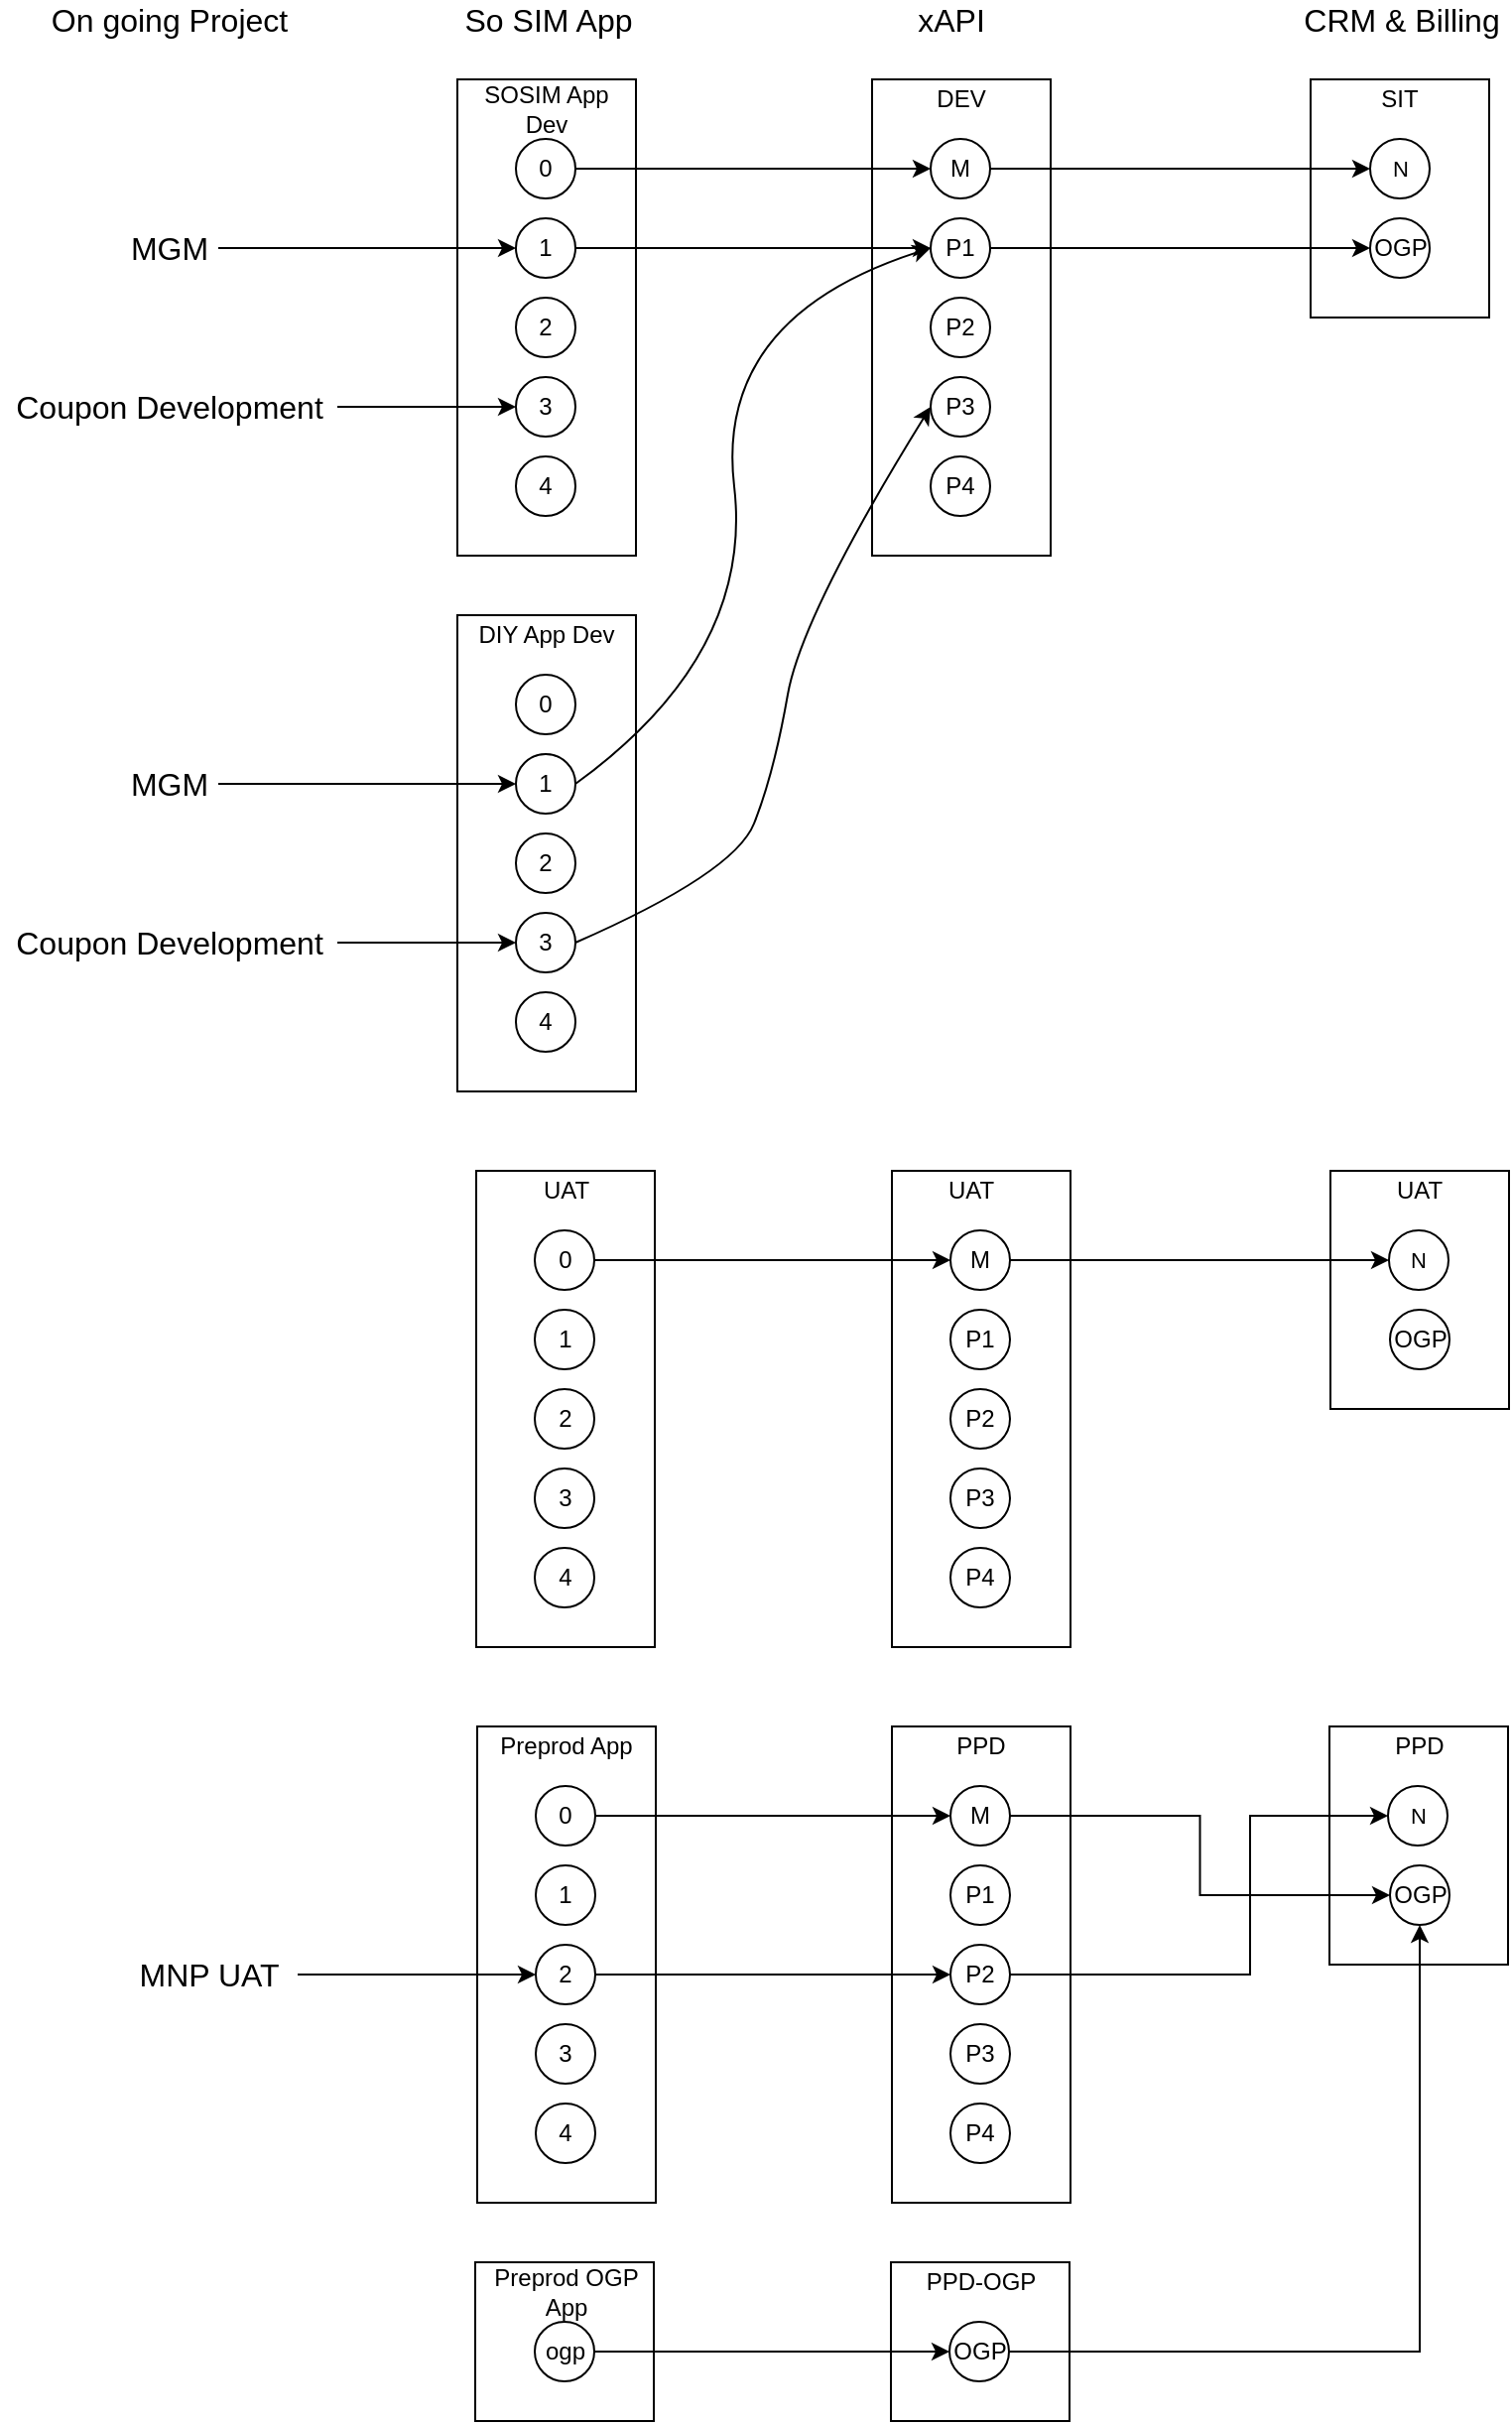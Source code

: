 <mxfile version="14.5.8" type="github">
  <diagram id="SGdaD_TXG3CUPc7qYm1k" name="Page-1">
    <mxGraphModel dx="1248" dy="654" grid="1" gridSize="10" guides="1" tooltips="1" connect="1" arrows="1" fold="1" page="1" pageScale="1" pageWidth="827" pageHeight="1169" math="0" shadow="0">
      <root>
        <mxCell id="0" />
        <mxCell id="1" parent="0" />
        <mxCell id="o-3EE55-kmr8AlU0Wy5A-6" value="So SIM App" style="text;html=1;align=center;verticalAlign=middle;resizable=0;points=[];autosize=1;strokeColor=none;fontSize=16;" vertex="1" parent="1">
          <mxGeometry x="255.5" y="40" width="100" height="20" as="geometry" />
        </mxCell>
        <mxCell id="o-3EE55-kmr8AlU0Wy5A-7" value="xAPI" style="text;html=1;align=center;verticalAlign=middle;resizable=0;points=[];autosize=1;strokeColor=none;fontSize=16;" vertex="1" parent="1">
          <mxGeometry x="484" y="40" width="50" height="20" as="geometry" />
        </mxCell>
        <mxCell id="o-3EE55-kmr8AlU0Wy5A-8" value="CRM &amp;amp; Billing" style="text;html=1;align=center;verticalAlign=middle;resizable=0;points=[];autosize=1;strokeColor=none;fontSize=16;" vertex="1" parent="1">
          <mxGeometry x="680.5" y="40" width="110" height="20" as="geometry" />
        </mxCell>
        <mxCell id="o-3EE55-kmr8AlU0Wy5A-18" value="" style="rounded=0;whiteSpace=wrap;html=1;gradientColor=none;" vertex="1" parent="1">
          <mxGeometry x="479.5" y="630" width="90" height="240" as="geometry" />
        </mxCell>
        <mxCell id="o-3EE55-kmr8AlU0Wy5A-19" value="M" style="ellipse;whiteSpace=wrap;html=1;aspect=fixed;gradientColor=none;" vertex="1" parent="1">
          <mxGeometry x="509" y="660" width="30" height="30" as="geometry" />
        </mxCell>
        <mxCell id="o-3EE55-kmr8AlU0Wy5A-20" value="P1" style="ellipse;whiteSpace=wrap;html=1;aspect=fixed;gradientColor=none;" vertex="1" parent="1">
          <mxGeometry x="509" y="700" width="30" height="30" as="geometry" />
        </mxCell>
        <mxCell id="o-3EE55-kmr8AlU0Wy5A-21" value="P2" style="ellipse;whiteSpace=wrap;html=1;aspect=fixed;gradientColor=none;" vertex="1" parent="1">
          <mxGeometry x="509" y="740" width="30" height="30" as="geometry" />
        </mxCell>
        <mxCell id="o-3EE55-kmr8AlU0Wy5A-22" value="P3" style="ellipse;whiteSpace=wrap;html=1;aspect=fixed;gradientColor=none;" vertex="1" parent="1">
          <mxGeometry x="509" y="780" width="30" height="30" as="geometry" />
        </mxCell>
        <mxCell id="o-3EE55-kmr8AlU0Wy5A-23" value="P4" style="ellipse;whiteSpace=wrap;html=1;aspect=fixed;gradientColor=none;" vertex="1" parent="1">
          <mxGeometry x="509" y="820" width="30" height="30" as="geometry" />
        </mxCell>
        <mxCell id="o-3EE55-kmr8AlU0Wy5A-38" value="UAT" style="text;html=1;align=center;verticalAlign=middle;resizable=0;points=[];autosize=1;strokeColor=none;" vertex="1" parent="1">
          <mxGeometry x="499" y="630" width="40" height="20" as="geometry" />
        </mxCell>
        <mxCell id="o-3EE55-kmr8AlU0Wy5A-39" value="" style="rounded=0;whiteSpace=wrap;html=1;gradientColor=none;" vertex="1" parent="1">
          <mxGeometry x="469.5" y="80" width="90" height="240" as="geometry" />
        </mxCell>
        <mxCell id="o-3EE55-kmr8AlU0Wy5A-46" value="" style="rounded=0;whiteSpace=wrap;html=1;gradientColor=none;" vertex="1" parent="1">
          <mxGeometry x="479.5" y="910" width="90" height="240" as="geometry" />
        </mxCell>
        <mxCell id="o-3EE55-kmr8AlU0Wy5A-47" value="M" style="ellipse;whiteSpace=wrap;html=1;aspect=fixed;gradientColor=none;" vertex="1" parent="1">
          <mxGeometry x="509" y="940" width="30" height="30" as="geometry" />
        </mxCell>
        <mxCell id="o-3EE55-kmr8AlU0Wy5A-48" value="P1" style="ellipse;whiteSpace=wrap;html=1;aspect=fixed;gradientColor=none;" vertex="1" parent="1">
          <mxGeometry x="509" y="980" width="30" height="30" as="geometry" />
        </mxCell>
        <mxCell id="o-3EE55-kmr8AlU0Wy5A-49" value="P2" style="ellipse;whiteSpace=wrap;html=1;aspect=fixed;gradientColor=none;" vertex="1" parent="1">
          <mxGeometry x="509" y="1020" width="30" height="30" as="geometry" />
        </mxCell>
        <mxCell id="o-3EE55-kmr8AlU0Wy5A-50" value="P3" style="ellipse;whiteSpace=wrap;html=1;aspect=fixed;gradientColor=none;" vertex="1" parent="1">
          <mxGeometry x="509" y="1060" width="30" height="30" as="geometry" />
        </mxCell>
        <mxCell id="o-3EE55-kmr8AlU0Wy5A-51" value="P4" style="ellipse;whiteSpace=wrap;html=1;aspect=fixed;gradientColor=none;" vertex="1" parent="1">
          <mxGeometry x="509" y="1100" width="30" height="30" as="geometry" />
        </mxCell>
        <mxCell id="o-3EE55-kmr8AlU0Wy5A-52" value="PPD" style="text;html=1;align=center;verticalAlign=middle;resizable=0;points=[];autosize=1;strokeColor=none;" vertex="1" parent="1">
          <mxGeometry x="504" y="910" width="40" height="20" as="geometry" />
        </mxCell>
        <mxCell id="o-3EE55-kmr8AlU0Wy5A-88" value="" style="rounded=0;whiteSpace=wrap;html=1;gradientColor=none;" vertex="1" parent="1">
          <mxGeometry x="260.5" y="80" width="90" height="240" as="geometry" />
        </mxCell>
        <mxCell id="o-3EE55-kmr8AlU0Wy5A-102" value="" style="rounded=0;whiteSpace=wrap;html=1;gradientColor=none;" vertex="1" parent="1">
          <mxGeometry x="270" y="630" width="90" height="240" as="geometry" />
        </mxCell>
        <mxCell id="o-3EE55-kmr8AlU0Wy5A-136" style="edgeStyle=orthogonalEdgeStyle;rounded=0;orthogonalLoop=1;jettySize=auto;html=1;fontSize=12;" edge="1" parent="1" source="o-3EE55-kmr8AlU0Wy5A-103" target="o-3EE55-kmr8AlU0Wy5A-19">
          <mxGeometry relative="1" as="geometry" />
        </mxCell>
        <mxCell id="o-3EE55-kmr8AlU0Wy5A-103" value="0" style="ellipse;whiteSpace=wrap;html=1;aspect=fixed;gradientColor=none;" vertex="1" parent="1">
          <mxGeometry x="299.5" y="660" width="30" height="30" as="geometry" />
        </mxCell>
        <mxCell id="o-3EE55-kmr8AlU0Wy5A-104" value="1" style="ellipse;whiteSpace=wrap;html=1;aspect=fixed;gradientColor=none;" vertex="1" parent="1">
          <mxGeometry x="299.5" y="700" width="30" height="30" as="geometry" />
        </mxCell>
        <mxCell id="o-3EE55-kmr8AlU0Wy5A-105" value="2" style="ellipse;whiteSpace=wrap;html=1;aspect=fixed;gradientColor=none;" vertex="1" parent="1">
          <mxGeometry x="299.5" y="740" width="30" height="30" as="geometry" />
        </mxCell>
        <mxCell id="o-3EE55-kmr8AlU0Wy5A-106" value="3" style="ellipse;whiteSpace=wrap;html=1;aspect=fixed;gradientColor=none;" vertex="1" parent="1">
          <mxGeometry x="299.5" y="780" width="30" height="30" as="geometry" />
        </mxCell>
        <mxCell id="o-3EE55-kmr8AlU0Wy5A-107" value="4" style="ellipse;whiteSpace=wrap;html=1;aspect=fixed;gradientColor=none;" vertex="1" parent="1">
          <mxGeometry x="299.5" y="820" width="30" height="30" as="geometry" />
        </mxCell>
        <mxCell id="o-3EE55-kmr8AlU0Wy5A-108" value="UAT" style="text;html=1;align=center;verticalAlign=middle;resizable=0;points=[];autosize=1;strokeColor=none;" vertex="1" parent="1">
          <mxGeometry x="294.5" y="630" width="40" height="20" as="geometry" />
        </mxCell>
        <mxCell id="o-3EE55-kmr8AlU0Wy5A-109" value="" style="rounded=0;whiteSpace=wrap;html=1;gradientColor=none;" vertex="1" parent="1">
          <mxGeometry x="270.5" y="910" width="90" height="240" as="geometry" />
        </mxCell>
        <mxCell id="o-3EE55-kmr8AlU0Wy5A-138" style="edgeStyle=orthogonalEdgeStyle;rounded=0;orthogonalLoop=1;jettySize=auto;html=1;fontSize=12;" edge="1" parent="1" source="o-3EE55-kmr8AlU0Wy5A-110" target="o-3EE55-kmr8AlU0Wy5A-47">
          <mxGeometry relative="1" as="geometry" />
        </mxCell>
        <mxCell id="o-3EE55-kmr8AlU0Wy5A-110" value="0" style="ellipse;whiteSpace=wrap;html=1;aspect=fixed;gradientColor=none;" vertex="1" parent="1">
          <mxGeometry x="300" y="940" width="30" height="30" as="geometry" />
        </mxCell>
        <mxCell id="o-3EE55-kmr8AlU0Wy5A-111" value="1" style="ellipse;whiteSpace=wrap;html=1;aspect=fixed;gradientColor=none;" vertex="1" parent="1">
          <mxGeometry x="300" y="980" width="30" height="30" as="geometry" />
        </mxCell>
        <mxCell id="o-3EE55-kmr8AlU0Wy5A-146" style="edgeStyle=orthogonalEdgeStyle;rounded=0;orthogonalLoop=1;jettySize=auto;html=1;fontSize=16;" edge="1" parent="1" source="o-3EE55-kmr8AlU0Wy5A-112" target="o-3EE55-kmr8AlU0Wy5A-49">
          <mxGeometry relative="1" as="geometry" />
        </mxCell>
        <mxCell id="o-3EE55-kmr8AlU0Wy5A-112" value="2" style="ellipse;whiteSpace=wrap;html=1;aspect=fixed;gradientColor=none;" vertex="1" parent="1">
          <mxGeometry x="300" y="1020" width="30" height="30" as="geometry" />
        </mxCell>
        <mxCell id="o-3EE55-kmr8AlU0Wy5A-113" value="3" style="ellipse;whiteSpace=wrap;html=1;aspect=fixed;gradientColor=none;" vertex="1" parent="1">
          <mxGeometry x="300" y="1060" width="30" height="30" as="geometry" />
        </mxCell>
        <mxCell id="o-3EE55-kmr8AlU0Wy5A-114" value="4" style="ellipse;whiteSpace=wrap;html=1;aspect=fixed;gradientColor=none;" vertex="1" parent="1">
          <mxGeometry x="300" y="1100" width="30" height="30" as="geometry" />
        </mxCell>
        <mxCell id="o-3EE55-kmr8AlU0Wy5A-115" value="Preprod App" style="text;html=1;align=center;verticalAlign=middle;resizable=0;points=[];autosize=1;strokeColor=none;" vertex="1" parent="1">
          <mxGeometry x="275" y="910" width="80" height="20" as="geometry" />
        </mxCell>
        <mxCell id="o-3EE55-kmr8AlU0Wy5A-116" value="" style="rounded=0;whiteSpace=wrap;html=1;gradientColor=none;" vertex="1" parent="1">
          <mxGeometry x="690.5" y="80" width="90" height="120" as="geometry" />
        </mxCell>
        <mxCell id="o-3EE55-kmr8AlU0Wy5A-124" value="" style="rounded=0;whiteSpace=wrap;html=1;gradientColor=none;" vertex="1" parent="1">
          <mxGeometry x="700.5" y="630" width="90" height="120" as="geometry" />
        </mxCell>
        <mxCell id="o-3EE55-kmr8AlU0Wy5A-125" value="OGP" style="ellipse;whiteSpace=wrap;html=1;aspect=fixed;gradientColor=none;" vertex="1" parent="1">
          <mxGeometry x="730.5" y="700" width="30" height="30" as="geometry" />
        </mxCell>
        <mxCell id="o-3EE55-kmr8AlU0Wy5A-126" value="&lt;font style=&quot;font-size: 11px&quot;&gt;N&lt;/font&gt;" style="ellipse;whiteSpace=wrap;html=1;aspect=fixed;gradientColor=none;fontSize=12;" vertex="1" parent="1">
          <mxGeometry x="730" y="660" width="30" height="30" as="geometry" />
        </mxCell>
        <mxCell id="o-3EE55-kmr8AlU0Wy5A-127" value="UAT" style="text;html=1;align=center;verticalAlign=middle;resizable=0;points=[];autosize=1;strokeColor=none;" vertex="1" parent="1">
          <mxGeometry x="725" y="630" width="40" height="20" as="geometry" />
        </mxCell>
        <mxCell id="o-3EE55-kmr8AlU0Wy5A-128" value="" style="rounded=0;whiteSpace=wrap;html=1;gradientColor=none;" vertex="1" parent="1">
          <mxGeometry x="700" y="910" width="90" height="120" as="geometry" />
        </mxCell>
        <mxCell id="o-3EE55-kmr8AlU0Wy5A-129" value="OGP" style="ellipse;whiteSpace=wrap;html=1;aspect=fixed;gradientColor=none;" vertex="1" parent="1">
          <mxGeometry x="730.5" y="980" width="30" height="30" as="geometry" />
        </mxCell>
        <mxCell id="o-3EE55-kmr8AlU0Wy5A-130" value="&lt;font style=&quot;font-size: 11px&quot;&gt;N&lt;/font&gt;" style="ellipse;whiteSpace=wrap;html=1;aspect=fixed;gradientColor=none;fontSize=12;" vertex="1" parent="1">
          <mxGeometry x="729.5" y="940" width="30" height="30" as="geometry" />
        </mxCell>
        <mxCell id="o-3EE55-kmr8AlU0Wy5A-131" value="PPD" style="text;html=1;align=center;verticalAlign=middle;resizable=0;points=[];autosize=1;strokeColor=none;" vertex="1" parent="1">
          <mxGeometry x="724.5" y="910" width="40" height="20" as="geometry" />
        </mxCell>
        <mxCell id="o-3EE55-kmr8AlU0Wy5A-135" style="edgeStyle=orthogonalEdgeStyle;rounded=0;orthogonalLoop=1;jettySize=auto;html=1;fontSize=12;" edge="1" parent="1" source="o-3EE55-kmr8AlU0Wy5A-40" target="o-3EE55-kmr8AlU0Wy5A-121">
          <mxGeometry relative="1" as="geometry" />
        </mxCell>
        <mxCell id="o-3EE55-kmr8AlU0Wy5A-40" value="M" style="ellipse;whiteSpace=wrap;html=1;aspect=fixed;fillColor=none;gradientColor=none;" vertex="1" parent="1">
          <mxGeometry x="499" y="110" width="30" height="30" as="geometry" />
        </mxCell>
        <mxCell id="o-3EE55-kmr8AlU0Wy5A-153" style="edgeStyle=orthogonalEdgeStyle;rounded=0;orthogonalLoop=1;jettySize=auto;html=1;entryX=0;entryY=0.5;entryDx=0;entryDy=0;fontSize=16;" edge="1" parent="1" source="o-3EE55-kmr8AlU0Wy5A-41" target="o-3EE55-kmr8AlU0Wy5A-117">
          <mxGeometry relative="1" as="geometry" />
        </mxCell>
        <mxCell id="o-3EE55-kmr8AlU0Wy5A-41" value="P1" style="ellipse;whiteSpace=wrap;html=1;aspect=fixed;fillColor=none;gradientColor=none;" vertex="1" parent="1">
          <mxGeometry x="499" y="150" width="30" height="30" as="geometry" />
        </mxCell>
        <mxCell id="o-3EE55-kmr8AlU0Wy5A-42" value="P2" style="ellipse;whiteSpace=wrap;html=1;aspect=fixed;fillColor=none;gradientColor=none;" vertex="1" parent="1">
          <mxGeometry x="499" y="190" width="30" height="30" as="geometry" />
        </mxCell>
        <mxCell id="o-3EE55-kmr8AlU0Wy5A-43" value="P3" style="ellipse;whiteSpace=wrap;html=1;aspect=fixed;fillColor=none;gradientColor=none;" vertex="1" parent="1">
          <mxGeometry x="499" y="230" width="30" height="30" as="geometry" />
        </mxCell>
        <mxCell id="o-3EE55-kmr8AlU0Wy5A-44" value="P4" style="ellipse;whiteSpace=wrap;html=1;aspect=fixed;fillColor=none;gradientColor=none;" vertex="1" parent="1">
          <mxGeometry x="499" y="270" width="30" height="30" as="geometry" />
        </mxCell>
        <mxCell id="o-3EE55-kmr8AlU0Wy5A-134" style="edgeStyle=orthogonalEdgeStyle;rounded=0;orthogonalLoop=1;jettySize=auto;html=1;fontSize=12;" edge="1" parent="1" source="o-3EE55-kmr8AlU0Wy5A-89" target="o-3EE55-kmr8AlU0Wy5A-40">
          <mxGeometry relative="1" as="geometry" />
        </mxCell>
        <mxCell id="o-3EE55-kmr8AlU0Wy5A-89" value="0" style="ellipse;whiteSpace=wrap;html=1;aspect=fixed;gradientColor=none;" vertex="1" parent="1">
          <mxGeometry x="290" y="110" width="30" height="30" as="geometry" />
        </mxCell>
        <mxCell id="o-3EE55-kmr8AlU0Wy5A-152" style="edgeStyle=orthogonalEdgeStyle;rounded=0;orthogonalLoop=1;jettySize=auto;html=1;entryX=0;entryY=0.5;entryDx=0;entryDy=0;fontSize=16;" edge="1" parent="1" source="o-3EE55-kmr8AlU0Wy5A-90" target="o-3EE55-kmr8AlU0Wy5A-41">
          <mxGeometry relative="1" as="geometry" />
        </mxCell>
        <mxCell id="o-3EE55-kmr8AlU0Wy5A-90" value="1" style="ellipse;whiteSpace=wrap;html=1;aspect=fixed;fillColor=none;gradientColor=none;" vertex="1" parent="1">
          <mxGeometry x="290" y="150" width="30" height="30" as="geometry" />
        </mxCell>
        <mxCell id="o-3EE55-kmr8AlU0Wy5A-91" value="2" style="ellipse;whiteSpace=wrap;html=1;aspect=fixed;fillColor=none;gradientColor=none;" vertex="1" parent="1">
          <mxGeometry x="290" y="190" width="30" height="30" as="geometry" />
        </mxCell>
        <mxCell id="o-3EE55-kmr8AlU0Wy5A-92" value="3" style="ellipse;whiteSpace=wrap;html=1;aspect=fixed;fillColor=none;gradientColor=none;" vertex="1" parent="1">
          <mxGeometry x="290" y="230" width="30" height="30" as="geometry" />
        </mxCell>
        <mxCell id="o-3EE55-kmr8AlU0Wy5A-93" value="4" style="ellipse;whiteSpace=wrap;html=1;aspect=fixed;fillColor=none;gradientColor=none;" vertex="1" parent="1">
          <mxGeometry x="290" y="270" width="30" height="30" as="geometry" />
        </mxCell>
        <mxCell id="o-3EE55-kmr8AlU0Wy5A-117" value="OGP" style="ellipse;whiteSpace=wrap;html=1;aspect=fixed;fillColor=none;gradientColor=none;" vertex="1" parent="1">
          <mxGeometry x="720.5" y="150" width="30" height="30" as="geometry" />
        </mxCell>
        <mxCell id="o-3EE55-kmr8AlU0Wy5A-121" value="&lt;font style=&quot;font-size: 11px&quot;&gt;N&lt;/font&gt;" style="ellipse;whiteSpace=wrap;html=1;aspect=fixed;fillColor=none;gradientColor=none;fontSize=12;" vertex="1" parent="1">
          <mxGeometry x="720.5" y="110" width="30" height="30" as="geometry" />
        </mxCell>
        <mxCell id="o-3EE55-kmr8AlU0Wy5A-45" value="DEV" style="text;html=1;align=center;verticalAlign=middle;resizable=0;points=[];autosize=1;strokeColor=none;" vertex="1" parent="1">
          <mxGeometry x="494" y="80" width="40" height="20" as="geometry" />
        </mxCell>
        <mxCell id="o-3EE55-kmr8AlU0Wy5A-94" value="SOSIM App&lt;br&gt;Dev" style="text;html=1;align=center;verticalAlign=middle;resizable=0;points=[];autosize=1;strokeColor=none;" vertex="1" parent="1">
          <mxGeometry x="264.5" y="80" width="80" height="30" as="geometry" />
        </mxCell>
        <mxCell id="o-3EE55-kmr8AlU0Wy5A-122" value="SIT" style="text;html=1;align=center;verticalAlign=middle;resizable=0;points=[];autosize=1;strokeColor=none;" vertex="1" parent="1">
          <mxGeometry x="720" y="80" width="30" height="20" as="geometry" />
        </mxCell>
        <mxCell id="o-3EE55-kmr8AlU0Wy5A-137" style="edgeStyle=orthogonalEdgeStyle;rounded=0;orthogonalLoop=1;jettySize=auto;html=1;fontSize=12;" edge="1" parent="1" source="o-3EE55-kmr8AlU0Wy5A-19" target="o-3EE55-kmr8AlU0Wy5A-126">
          <mxGeometry relative="1" as="geometry" />
        </mxCell>
        <mxCell id="o-3EE55-kmr8AlU0Wy5A-139" style="edgeStyle=orthogonalEdgeStyle;rounded=0;orthogonalLoop=1;jettySize=auto;html=1;entryX=0;entryY=0.5;entryDx=0;entryDy=0;fontSize=12;" edge="1" parent="1" source="o-3EE55-kmr8AlU0Wy5A-47" target="o-3EE55-kmr8AlU0Wy5A-129">
          <mxGeometry relative="1" as="geometry" />
        </mxCell>
        <mxCell id="o-3EE55-kmr8AlU0Wy5A-145" value="On going Project" style="text;html=1;align=center;verticalAlign=middle;resizable=0;points=[];autosize=1;strokeColor=none;fontSize=16;" vertex="1" parent="1">
          <mxGeometry x="50" y="40" width="130" height="20" as="geometry" />
        </mxCell>
        <mxCell id="o-3EE55-kmr8AlU0Wy5A-148" style="edgeStyle=orthogonalEdgeStyle;rounded=0;orthogonalLoop=1;jettySize=auto;html=1;entryX=0;entryY=0.5;entryDx=0;entryDy=0;fontSize=16;" edge="1" parent="1" source="o-3EE55-kmr8AlU0Wy5A-147" target="o-3EE55-kmr8AlU0Wy5A-112">
          <mxGeometry relative="1" as="geometry" />
        </mxCell>
        <mxCell id="o-3EE55-kmr8AlU0Wy5A-147" value="MNP UAT" style="text;html=1;align=center;verticalAlign=middle;resizable=0;points=[];autosize=1;strokeColor=none;fontSize=16;" vertex="1" parent="1">
          <mxGeometry x="90" y="1025" width="90" height="20" as="geometry" />
        </mxCell>
        <mxCell id="o-3EE55-kmr8AlU0Wy5A-156" style="edgeStyle=orthogonalEdgeStyle;rounded=0;orthogonalLoop=1;jettySize=auto;html=1;fontSize=16;" edge="1" parent="1" source="o-3EE55-kmr8AlU0Wy5A-155" target="o-3EE55-kmr8AlU0Wy5A-92">
          <mxGeometry relative="1" as="geometry" />
        </mxCell>
        <mxCell id="o-3EE55-kmr8AlU0Wy5A-155" value="Coupon Development" style="text;html=1;align=center;verticalAlign=middle;resizable=0;points=[];autosize=1;strokeColor=none;fontSize=16;" vertex="1" parent="1">
          <mxGeometry x="30" y="235" width="170" height="20" as="geometry" />
        </mxCell>
        <mxCell id="o-3EE55-kmr8AlU0Wy5A-158" style="edgeStyle=orthogonalEdgeStyle;rounded=0;orthogonalLoop=1;jettySize=auto;html=1;fontSize=16;" edge="1" parent="1" source="o-3EE55-kmr8AlU0Wy5A-157" target="o-3EE55-kmr8AlU0Wy5A-90">
          <mxGeometry relative="1" as="geometry" />
        </mxCell>
        <mxCell id="o-3EE55-kmr8AlU0Wy5A-157" value="MGM" style="text;html=1;align=center;verticalAlign=middle;resizable=0;points=[];autosize=1;strokeColor=none;fontSize=16;" vertex="1" parent="1">
          <mxGeometry x="90" y="155" width="50" height="20" as="geometry" />
        </mxCell>
        <mxCell id="o-3EE55-kmr8AlU0Wy5A-161" value="" style="rounded=0;whiteSpace=wrap;html=1;gradientColor=none;" vertex="1" parent="1">
          <mxGeometry x="269.5" y="1180" width="90" height="80" as="geometry" />
        </mxCell>
        <mxCell id="o-3EE55-kmr8AlU0Wy5A-162" value="ogp" style="ellipse;whiteSpace=wrap;html=1;aspect=fixed;gradientColor=none;" vertex="1" parent="1">
          <mxGeometry x="299.5" y="1210" width="30" height="30" as="geometry" />
        </mxCell>
        <mxCell id="o-3EE55-kmr8AlU0Wy5A-167" value="Preprod OGP &lt;br&gt;App" style="text;html=1;align=center;verticalAlign=middle;resizable=0;points=[];autosize=1;strokeColor=none;" vertex="1" parent="1">
          <mxGeometry x="269.5" y="1180" width="90" height="30" as="geometry" />
        </mxCell>
        <mxCell id="o-3EE55-kmr8AlU0Wy5A-168" value="" style="rounded=0;whiteSpace=wrap;html=1;gradientColor=none;" vertex="1" parent="1">
          <mxGeometry x="479" y="1180" width="90" height="80" as="geometry" />
        </mxCell>
        <mxCell id="o-3EE55-kmr8AlU0Wy5A-172" style="edgeStyle=orthogonalEdgeStyle;rounded=0;orthogonalLoop=1;jettySize=auto;html=1;fontSize=16;entryX=0.5;entryY=1;entryDx=0;entryDy=0;" edge="1" parent="1" source="o-3EE55-kmr8AlU0Wy5A-169" target="o-3EE55-kmr8AlU0Wy5A-129">
          <mxGeometry relative="1" as="geometry">
            <mxPoint x="710" y="1170.0" as="targetPoint" />
          </mxGeometry>
        </mxCell>
        <mxCell id="o-3EE55-kmr8AlU0Wy5A-169" value="OGP" style="ellipse;whiteSpace=wrap;html=1;aspect=fixed;gradientColor=none;" vertex="1" parent="1">
          <mxGeometry x="508.5" y="1210" width="30" height="30" as="geometry" />
        </mxCell>
        <mxCell id="o-3EE55-kmr8AlU0Wy5A-170" value="PPD-OGP" style="text;html=1;align=center;verticalAlign=middle;resizable=0;points=[];autosize=1;strokeColor=none;" vertex="1" parent="1">
          <mxGeometry x="488.5" y="1180" width="70" height="20" as="geometry" />
        </mxCell>
        <mxCell id="o-3EE55-kmr8AlU0Wy5A-171" style="edgeStyle=orthogonalEdgeStyle;rounded=0;orthogonalLoop=1;jettySize=auto;html=1;fontSize=16;exitX=1;exitY=0.5;exitDx=0;exitDy=0;" edge="1" parent="1" source="o-3EE55-kmr8AlU0Wy5A-162" target="o-3EE55-kmr8AlU0Wy5A-169">
          <mxGeometry relative="1" as="geometry" />
        </mxCell>
        <mxCell id="o-3EE55-kmr8AlU0Wy5A-149" style="edgeStyle=orthogonalEdgeStyle;rounded=0;orthogonalLoop=1;jettySize=auto;html=1;entryX=0;entryY=0.5;entryDx=0;entryDy=0;fontSize=16;" edge="1" parent="1" source="o-3EE55-kmr8AlU0Wy5A-49" target="o-3EE55-kmr8AlU0Wy5A-130">
          <mxGeometry relative="1" as="geometry">
            <Array as="points">
              <mxPoint x="660" y="1035" />
              <mxPoint x="660" y="955" />
            </Array>
          </mxGeometry>
        </mxCell>
        <mxCell id="o-3EE55-kmr8AlU0Wy5A-173" value="" style="rounded=0;whiteSpace=wrap;html=1;gradientColor=none;" vertex="1" parent="1">
          <mxGeometry x="260.5" y="350" width="90" height="240" as="geometry" />
        </mxCell>
        <mxCell id="o-3EE55-kmr8AlU0Wy5A-174" value="0" style="ellipse;whiteSpace=wrap;html=1;aspect=fixed;gradientColor=none;" vertex="1" parent="1">
          <mxGeometry x="290" y="380" width="30" height="30" as="geometry" />
        </mxCell>
        <mxCell id="o-3EE55-kmr8AlU0Wy5A-175" value="1" style="ellipse;whiteSpace=wrap;html=1;aspect=fixed;fillColor=none;gradientColor=none;" vertex="1" parent="1">
          <mxGeometry x="290" y="420" width="30" height="30" as="geometry" />
        </mxCell>
        <mxCell id="o-3EE55-kmr8AlU0Wy5A-176" value="2" style="ellipse;whiteSpace=wrap;html=1;aspect=fixed;fillColor=none;gradientColor=none;" vertex="1" parent="1">
          <mxGeometry x="290" y="460" width="30" height="30" as="geometry" />
        </mxCell>
        <mxCell id="o-3EE55-kmr8AlU0Wy5A-177" value="3" style="ellipse;whiteSpace=wrap;html=1;aspect=fixed;fillColor=none;gradientColor=none;" vertex="1" parent="1">
          <mxGeometry x="290" y="500" width="30" height="30" as="geometry" />
        </mxCell>
        <mxCell id="o-3EE55-kmr8AlU0Wy5A-178" value="4" style="ellipse;whiteSpace=wrap;html=1;aspect=fixed;fillColor=none;gradientColor=none;" vertex="1" parent="1">
          <mxGeometry x="290" y="540" width="30" height="30" as="geometry" />
        </mxCell>
        <mxCell id="o-3EE55-kmr8AlU0Wy5A-179" value="DIY App Dev" style="text;html=1;align=center;verticalAlign=middle;resizable=0;points=[];autosize=1;strokeColor=none;" vertex="1" parent="1">
          <mxGeometry x="264.5" y="350" width="80" height="20" as="geometry" />
        </mxCell>
        <mxCell id="o-3EE55-kmr8AlU0Wy5A-180" style="edgeStyle=orthogonalEdgeStyle;rounded=0;orthogonalLoop=1;jettySize=auto;html=1;fontSize=16;" edge="1" parent="1" source="o-3EE55-kmr8AlU0Wy5A-181" target="o-3EE55-kmr8AlU0Wy5A-177">
          <mxGeometry relative="1" as="geometry" />
        </mxCell>
        <mxCell id="o-3EE55-kmr8AlU0Wy5A-181" value="Coupon Development" style="text;html=1;align=center;verticalAlign=middle;resizable=0;points=[];autosize=1;strokeColor=none;fontSize=16;" vertex="1" parent="1">
          <mxGeometry x="30" y="505" width="170" height="20" as="geometry" />
        </mxCell>
        <mxCell id="o-3EE55-kmr8AlU0Wy5A-182" style="edgeStyle=orthogonalEdgeStyle;rounded=0;orthogonalLoop=1;jettySize=auto;html=1;fontSize=16;" edge="1" parent="1" source="o-3EE55-kmr8AlU0Wy5A-183" target="o-3EE55-kmr8AlU0Wy5A-175">
          <mxGeometry relative="1" as="geometry" />
        </mxCell>
        <mxCell id="o-3EE55-kmr8AlU0Wy5A-183" value="MGM" style="text;html=1;align=center;verticalAlign=middle;resizable=0;points=[];autosize=1;strokeColor=none;fontSize=16;" vertex="1" parent="1">
          <mxGeometry x="90" y="425" width="50" height="20" as="geometry" />
        </mxCell>
        <mxCell id="o-3EE55-kmr8AlU0Wy5A-186" value="" style="curved=1;endArrow=classic;html=1;strokeColor=#000000;fontSize=16;exitX=1;exitY=0.5;exitDx=0;exitDy=0;entryX=0;entryY=0.5;entryDx=0;entryDy=0;" edge="1" parent="1" source="o-3EE55-kmr8AlU0Wy5A-175" target="o-3EE55-kmr8AlU0Wy5A-41">
          <mxGeometry width="50" height="50" relative="1" as="geometry">
            <mxPoint x="630" y="260" as="sourcePoint" />
            <mxPoint x="680" y="210" as="targetPoint" />
            <Array as="points">
              <mxPoint x="410" y="370" />
              <mxPoint x="390" y="200" />
            </Array>
          </mxGeometry>
        </mxCell>
        <mxCell id="o-3EE55-kmr8AlU0Wy5A-187" value="" style="curved=1;endArrow=classic;html=1;strokeColor=#000000;fontSize=16;exitX=1;exitY=0.5;exitDx=0;exitDy=0;entryX=0;entryY=0.5;entryDx=0;entryDy=0;" edge="1" parent="1" source="o-3EE55-kmr8AlU0Wy5A-177" target="o-3EE55-kmr8AlU0Wy5A-43">
          <mxGeometry width="50" height="50" relative="1" as="geometry">
            <mxPoint x="324" y="540" as="sourcePoint" />
            <mxPoint x="503" y="270" as="targetPoint" />
            <Array as="points">
              <mxPoint x="400" y="480" />
              <mxPoint x="420" y="430" />
              <mxPoint x="434" y="350" />
            </Array>
          </mxGeometry>
        </mxCell>
      </root>
    </mxGraphModel>
  </diagram>
</mxfile>
